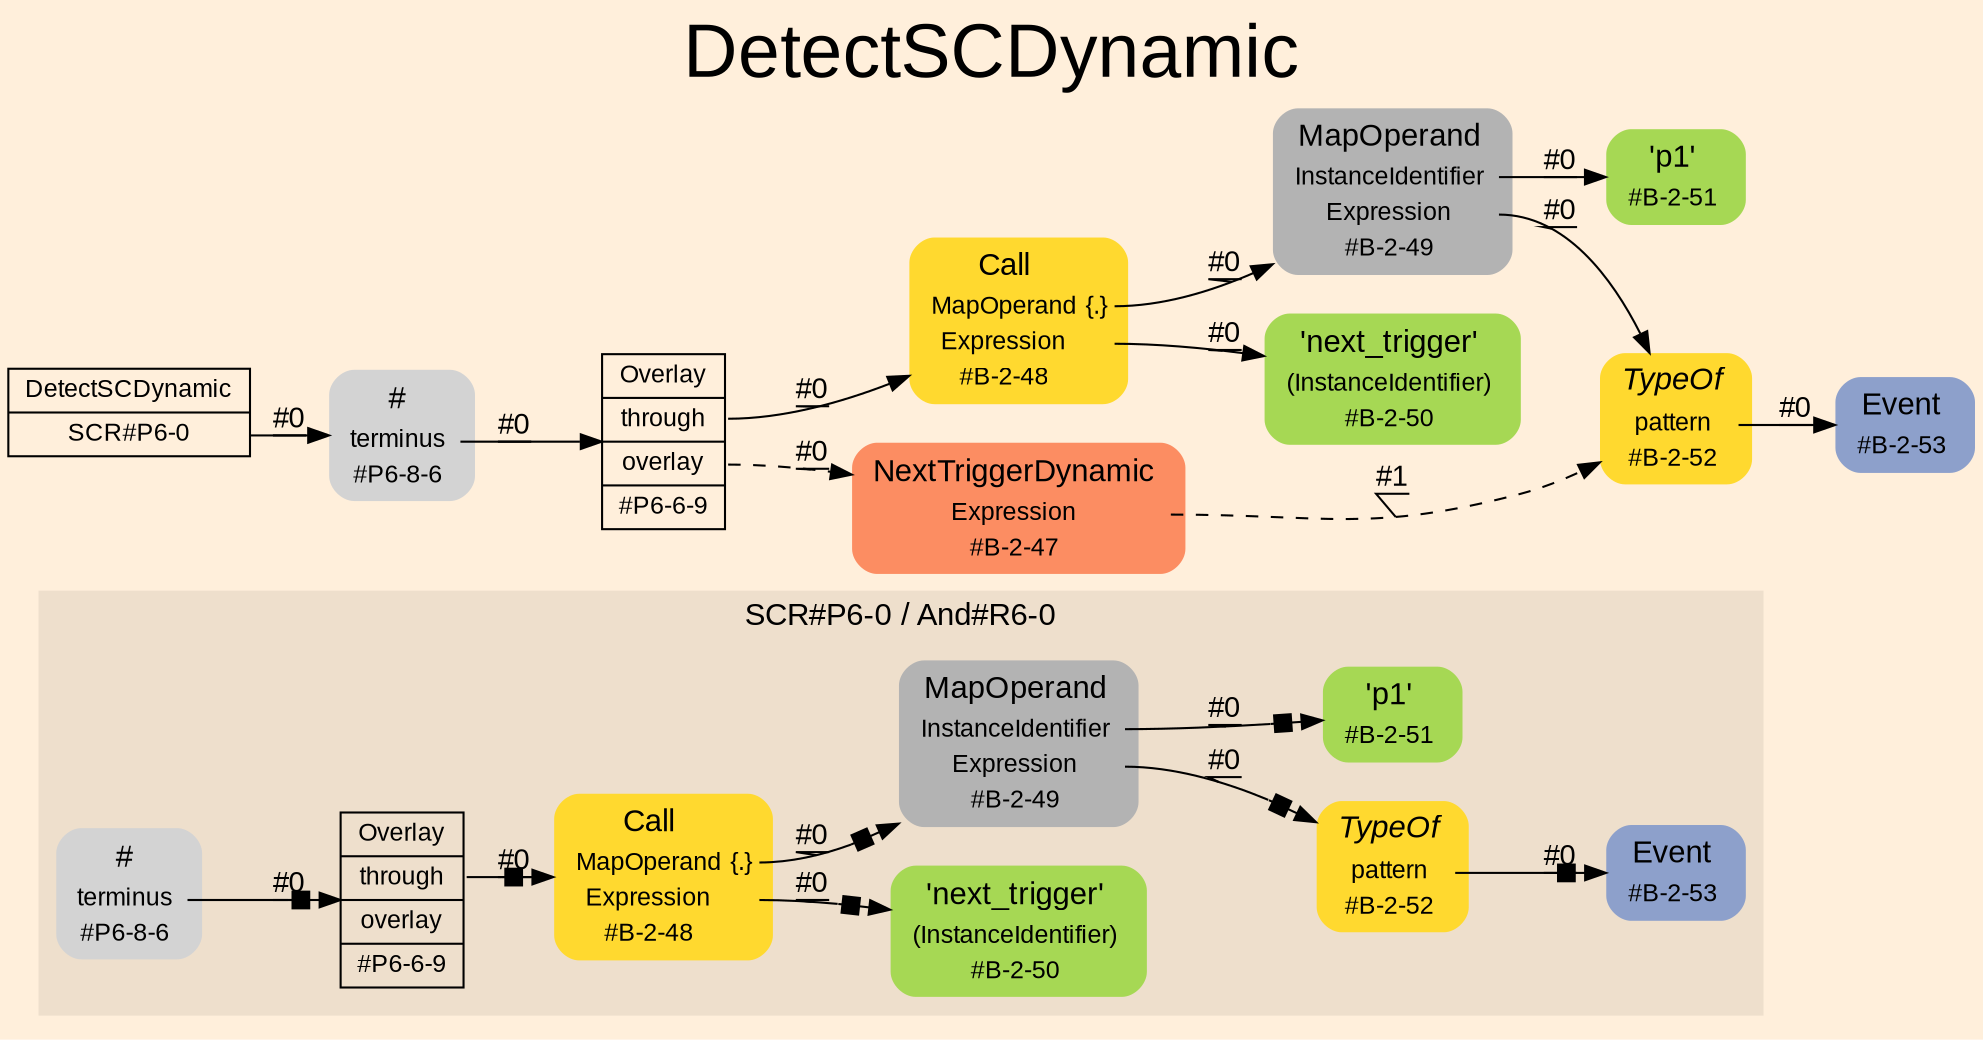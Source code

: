 digraph "DetectSCDynamic" {
label = "DetectSCDynamic"
labelloc = t
fontsize = "36"
graph [
    rankdir = "LR"
    ranksep = 0.3
    bgcolor = antiquewhite1
    color = black
    fontcolor = black
    fontname = "Arial"
];
node [
    fontname = "Arial"
];
edge [
    fontname = "Arial"
];

// -------------------- figure And#R6-0 --------------------
subgraph "clusterAnd#R6-0" {
    label = "SCR#P6-0 / And#R6-0"
    style = "filled"
    color = antiquewhite2
    fontsize = "15"
    "And#R6-0 / #B-2-53" [
        shape = "plaintext"
        fillcolor = "/set28/3"
        label = <<TABLE BORDER="0" CELLBORDER="0" CELLSPACING="0">
         <TR><TD><FONT POINT-SIZE="15.0">Event</FONT></TD><TD></TD></TR>
         <TR><TD>#B-2-53</TD><TD PORT="port0"></TD></TR>
        </TABLE>>
        style = "rounded,filled"
        fontsize = "12"
    ];
    
    "And#R6-0 / #B-2-51" [
        shape = "plaintext"
        fillcolor = "/set28/5"
        label = <<TABLE BORDER="0" CELLBORDER="0" CELLSPACING="0">
         <TR><TD><FONT POINT-SIZE="15.0">'p1'</FONT></TD><TD></TD></TR>
         <TR><TD>#B-2-51</TD><TD PORT="port0"></TD></TR>
        </TABLE>>
        style = "rounded,filled"
        fontsize = "12"
    ];
    
    "And#R6-0 / #B-2-52" [
        shape = "plaintext"
        fillcolor = "/set28/6"
        label = <<TABLE BORDER="0" CELLBORDER="0" CELLSPACING="0">
         <TR><TD><FONT POINT-SIZE="15.0"><I>TypeOf</I></FONT></TD><TD></TD></TR>
         <TR><TD>pattern</TD><TD PORT="port0"></TD></TR>
         <TR><TD>#B-2-52</TD><TD PORT="port1"></TD></TR>
        </TABLE>>
        style = "rounded,filled"
        fontsize = "12"
    ];
    
    "And#R6-0 / #P6-6-9" [
        shape = "record"
        fillcolor = antiquewhite2
        label = "<fixed> Overlay | <port0> through | <port1> overlay | <port2> #P6-6-9"
        style = "filled"
        fontsize = "12"
        color = black
        fontcolor = black
    ];
    
    "And#R6-0 / #P6-8-6" [
        shape = "plaintext"
        label = <<TABLE BORDER="0" CELLBORDER="0" CELLSPACING="0">
         <TR><TD><FONT POINT-SIZE="15.0">#</FONT></TD><TD></TD></TR>
         <TR><TD>terminus</TD><TD PORT="port0"></TD></TR>
         <TR><TD>#P6-8-6</TD><TD PORT="port1"></TD></TR>
        </TABLE>>
        style = "rounded,filled"
        fontsize = "12"
    ];
    
    "And#R6-0 / #B-2-50" [
        shape = "plaintext"
        fillcolor = "/set28/5"
        label = <<TABLE BORDER="0" CELLBORDER="0" CELLSPACING="0">
         <TR><TD><FONT POINT-SIZE="15.0">'next_trigger'</FONT></TD><TD></TD></TR>
         <TR><TD>(InstanceIdentifier)</TD><TD PORT="port0"></TD></TR>
         <TR><TD>#B-2-50</TD><TD PORT="port1"></TD></TR>
        </TABLE>>
        style = "rounded,filled"
        fontsize = "12"
    ];
    
    "And#R6-0 / #B-2-49" [
        shape = "plaintext"
        fillcolor = "/set28/8"
        label = <<TABLE BORDER="0" CELLBORDER="0" CELLSPACING="0">
         <TR><TD><FONT POINT-SIZE="15.0">MapOperand</FONT></TD><TD></TD></TR>
         <TR><TD>InstanceIdentifier</TD><TD PORT="port0"></TD></TR>
         <TR><TD>Expression</TD><TD PORT="port1"></TD></TR>
         <TR><TD>#B-2-49</TD><TD PORT="port2"></TD></TR>
        </TABLE>>
        style = "rounded,filled"
        fontsize = "12"
    ];
    
    "And#R6-0 / #B-2-48" [
        shape = "plaintext"
        fillcolor = "/set28/6"
        label = <<TABLE BORDER="0" CELLBORDER="0" CELLSPACING="0">
         <TR><TD><FONT POINT-SIZE="15.0">Call</FONT></TD><TD></TD></TR>
         <TR><TD>MapOperand</TD><TD PORT="port0">{.}</TD></TR>
         <TR><TD>Expression</TD><TD PORT="port1"></TD></TR>
         <TR><TD>#B-2-48</TD><TD PORT="port2"></TD></TR>
        </TABLE>>
        style = "rounded,filled"
        fontsize = "12"
    ];
    
}


// -------------------- transformation figure --------------------
"CR#P6-0" [
    shape = "record"
    fillcolor = antiquewhite1
    label = "<fixed> DetectSCDynamic | <port0> SCR#P6-0"
    style = "filled"
    fontsize = "12"
    color = black
    fontcolor = black
];

"#P6-8-6" [
    shape = "plaintext"
    label = <<TABLE BORDER="0" CELLBORDER="0" CELLSPACING="0">
     <TR><TD><FONT POINT-SIZE="15.0">#</FONT></TD><TD></TD></TR>
     <TR><TD>terminus</TD><TD PORT="port0"></TD></TR>
     <TR><TD>#P6-8-6</TD><TD PORT="port1"></TD></TR>
    </TABLE>>
    style = "rounded,filled"
    fontsize = "12"
];

"#P6-6-9" [
    shape = "record"
    fillcolor = antiquewhite1
    label = "<fixed> Overlay | <port0> through | <port1> overlay | <port2> #P6-6-9"
    style = "filled"
    fontsize = "12"
    color = black
    fontcolor = black
];

"#B-2-48" [
    shape = "plaintext"
    fillcolor = "/set28/6"
    label = <<TABLE BORDER="0" CELLBORDER="0" CELLSPACING="0">
     <TR><TD><FONT POINT-SIZE="15.0">Call</FONT></TD><TD></TD></TR>
     <TR><TD>MapOperand</TD><TD PORT="port0">{.}</TD></TR>
     <TR><TD>Expression</TD><TD PORT="port1"></TD></TR>
     <TR><TD>#B-2-48</TD><TD PORT="port2"></TD></TR>
    </TABLE>>
    style = "rounded,filled"
    fontsize = "12"
];

"#B-2-49" [
    shape = "plaintext"
    fillcolor = "/set28/8"
    label = <<TABLE BORDER="0" CELLBORDER="0" CELLSPACING="0">
     <TR><TD><FONT POINT-SIZE="15.0">MapOperand</FONT></TD><TD></TD></TR>
     <TR><TD>InstanceIdentifier</TD><TD PORT="port0"></TD></TR>
     <TR><TD>Expression</TD><TD PORT="port1"></TD></TR>
     <TR><TD>#B-2-49</TD><TD PORT="port2"></TD></TR>
    </TABLE>>
    style = "rounded,filled"
    fontsize = "12"
];

"#B-2-51" [
    shape = "plaintext"
    fillcolor = "/set28/5"
    label = <<TABLE BORDER="0" CELLBORDER="0" CELLSPACING="0">
     <TR><TD><FONT POINT-SIZE="15.0">'p1'</FONT></TD><TD></TD></TR>
     <TR><TD>#B-2-51</TD><TD PORT="port0"></TD></TR>
    </TABLE>>
    style = "rounded,filled"
    fontsize = "12"
];

"#B-2-52" [
    shape = "plaintext"
    fillcolor = "/set28/6"
    label = <<TABLE BORDER="0" CELLBORDER="0" CELLSPACING="0">
     <TR><TD><FONT POINT-SIZE="15.0"><I>TypeOf</I></FONT></TD><TD></TD></TR>
     <TR><TD>pattern</TD><TD PORT="port0"></TD></TR>
     <TR><TD>#B-2-52</TD><TD PORT="port1"></TD></TR>
    </TABLE>>
    style = "rounded,filled"
    fontsize = "12"
];

"#B-2-53" [
    shape = "plaintext"
    fillcolor = "/set28/3"
    label = <<TABLE BORDER="0" CELLBORDER="0" CELLSPACING="0">
     <TR><TD><FONT POINT-SIZE="15.0">Event</FONT></TD><TD></TD></TR>
     <TR><TD>#B-2-53</TD><TD PORT="port0"></TD></TR>
    </TABLE>>
    style = "rounded,filled"
    fontsize = "12"
];

"#B-2-50" [
    shape = "plaintext"
    fillcolor = "/set28/5"
    label = <<TABLE BORDER="0" CELLBORDER="0" CELLSPACING="0">
     <TR><TD><FONT POINT-SIZE="15.0">'next_trigger'</FONT></TD><TD></TD></TR>
     <TR><TD>(InstanceIdentifier)</TD><TD PORT="port0"></TD></TR>
     <TR><TD>#B-2-50</TD><TD PORT="port1"></TD></TR>
    </TABLE>>
    style = "rounded,filled"
    fontsize = "12"
];

"#B-2-47" [
    shape = "plaintext"
    fillcolor = "/set28/2"
    label = <<TABLE BORDER="0" CELLBORDER="0" CELLSPACING="0">
     <TR><TD><FONT POINT-SIZE="15.0">NextTriggerDynamic</FONT></TD><TD></TD></TR>
     <TR><TD>Expression</TD><TD PORT="port0"></TD></TR>
     <TR><TD>#B-2-47</TD><TD PORT="port1"></TD></TR>
    </TABLE>>
    style = "rounded,filled"
    fontsize = "12"
];


// -------------------- links --------------------
// links for block CR#P6-0
"CR#P6-0":port0 -> "#P6-8-6" [
    label = "#0"
    decorate = true
    color = black
    fontcolor = black
];

// links for block #P6-8-6
"#P6-8-6":port0 -> "#P6-6-9" [
    label = "#0"
    decorate = true
    color = black
    fontcolor = black
];

// links for block #P6-6-9
"#P6-6-9":port0 -> "#B-2-48" [
    label = "#0"
    decorate = true
    color = black
    fontcolor = black
];

"#P6-6-9":port1 -> "#B-2-47" [
    style="dashed"
    label = "#0"
    decorate = true
    color = black
    fontcolor = black
];

// links for block #B-2-48
"#B-2-48":port0 -> "#B-2-49" [
    label = "#0"
    decorate = true
    color = black
    fontcolor = black
];

"#B-2-48":port1 -> "#B-2-50" [
    label = "#0"
    decorate = true
    color = black
    fontcolor = black
];

// links for block #B-2-49
"#B-2-49":port0 -> "#B-2-51" [
    label = "#0"
    decorate = true
    color = black
    fontcolor = black
];

"#B-2-49":port1 -> "#B-2-52" [
    label = "#0"
    decorate = true
    color = black
    fontcolor = black
];

// links for block #B-2-51
// links for block #B-2-52
"#B-2-52":port0 -> "#B-2-53" [
    label = "#0"
    decorate = true
    color = black
    fontcolor = black
];

// links for block #B-2-53
// links for block #B-2-50
// links for block #B-2-47
"#B-2-47":port0 -> "#B-2-52" [
    style="dashed"
    label = "#1"
    decorate = true
    color = black
    fontcolor = black
];

// links for block And#R6-0 / #B-2-53
// links for block And#R6-0 / #B-2-51
// links for block And#R6-0 / #B-2-52
"And#R6-0 / #B-2-52":port0 -> "And#R6-0 / #B-2-53" [
    arrowhead="normalnonebox"
    label = "#0"
    decorate = true
    color = black
    fontcolor = black
];

// links for block And#R6-0 / #P6-6-9
"And#R6-0 / #P6-6-9":port0 -> "And#R6-0 / #B-2-48" [
    arrowhead="normalnonebox"
    label = "#0"
    decorate = true
    color = black
    fontcolor = black
];

// links for block And#R6-0 / #P6-8-6
"And#R6-0 / #P6-8-6":port0 -> "And#R6-0 / #P6-6-9" [
    arrowhead="normalnonebox"
    label = "#0"
    decorate = true
    color = black
    fontcolor = black
];

// links for block And#R6-0 / #B-2-50
// links for block And#R6-0 / #B-2-49
"And#R6-0 / #B-2-49":port0 -> "And#R6-0 / #B-2-51" [
    arrowhead="normalnonebox"
    label = "#0"
    decorate = true
    color = black
    fontcolor = black
];

"And#R6-0 / #B-2-49":port1 -> "And#R6-0 / #B-2-52" [
    arrowhead="normalnonebox"
    label = "#0"
    decorate = true
    color = black
    fontcolor = black
];

// links for block And#R6-0 / #B-2-48
"And#R6-0 / #B-2-48":port0 -> "And#R6-0 / #B-2-49" [
    arrowhead="normalnonebox"
    label = "#0"
    decorate = true
    color = black
    fontcolor = black
];

"And#R6-0 / #B-2-48":port1 -> "And#R6-0 / #B-2-50" [
    arrowhead="normalnonebox"
    label = "#0"
    decorate = true
    color = black
    fontcolor = black
];

}
